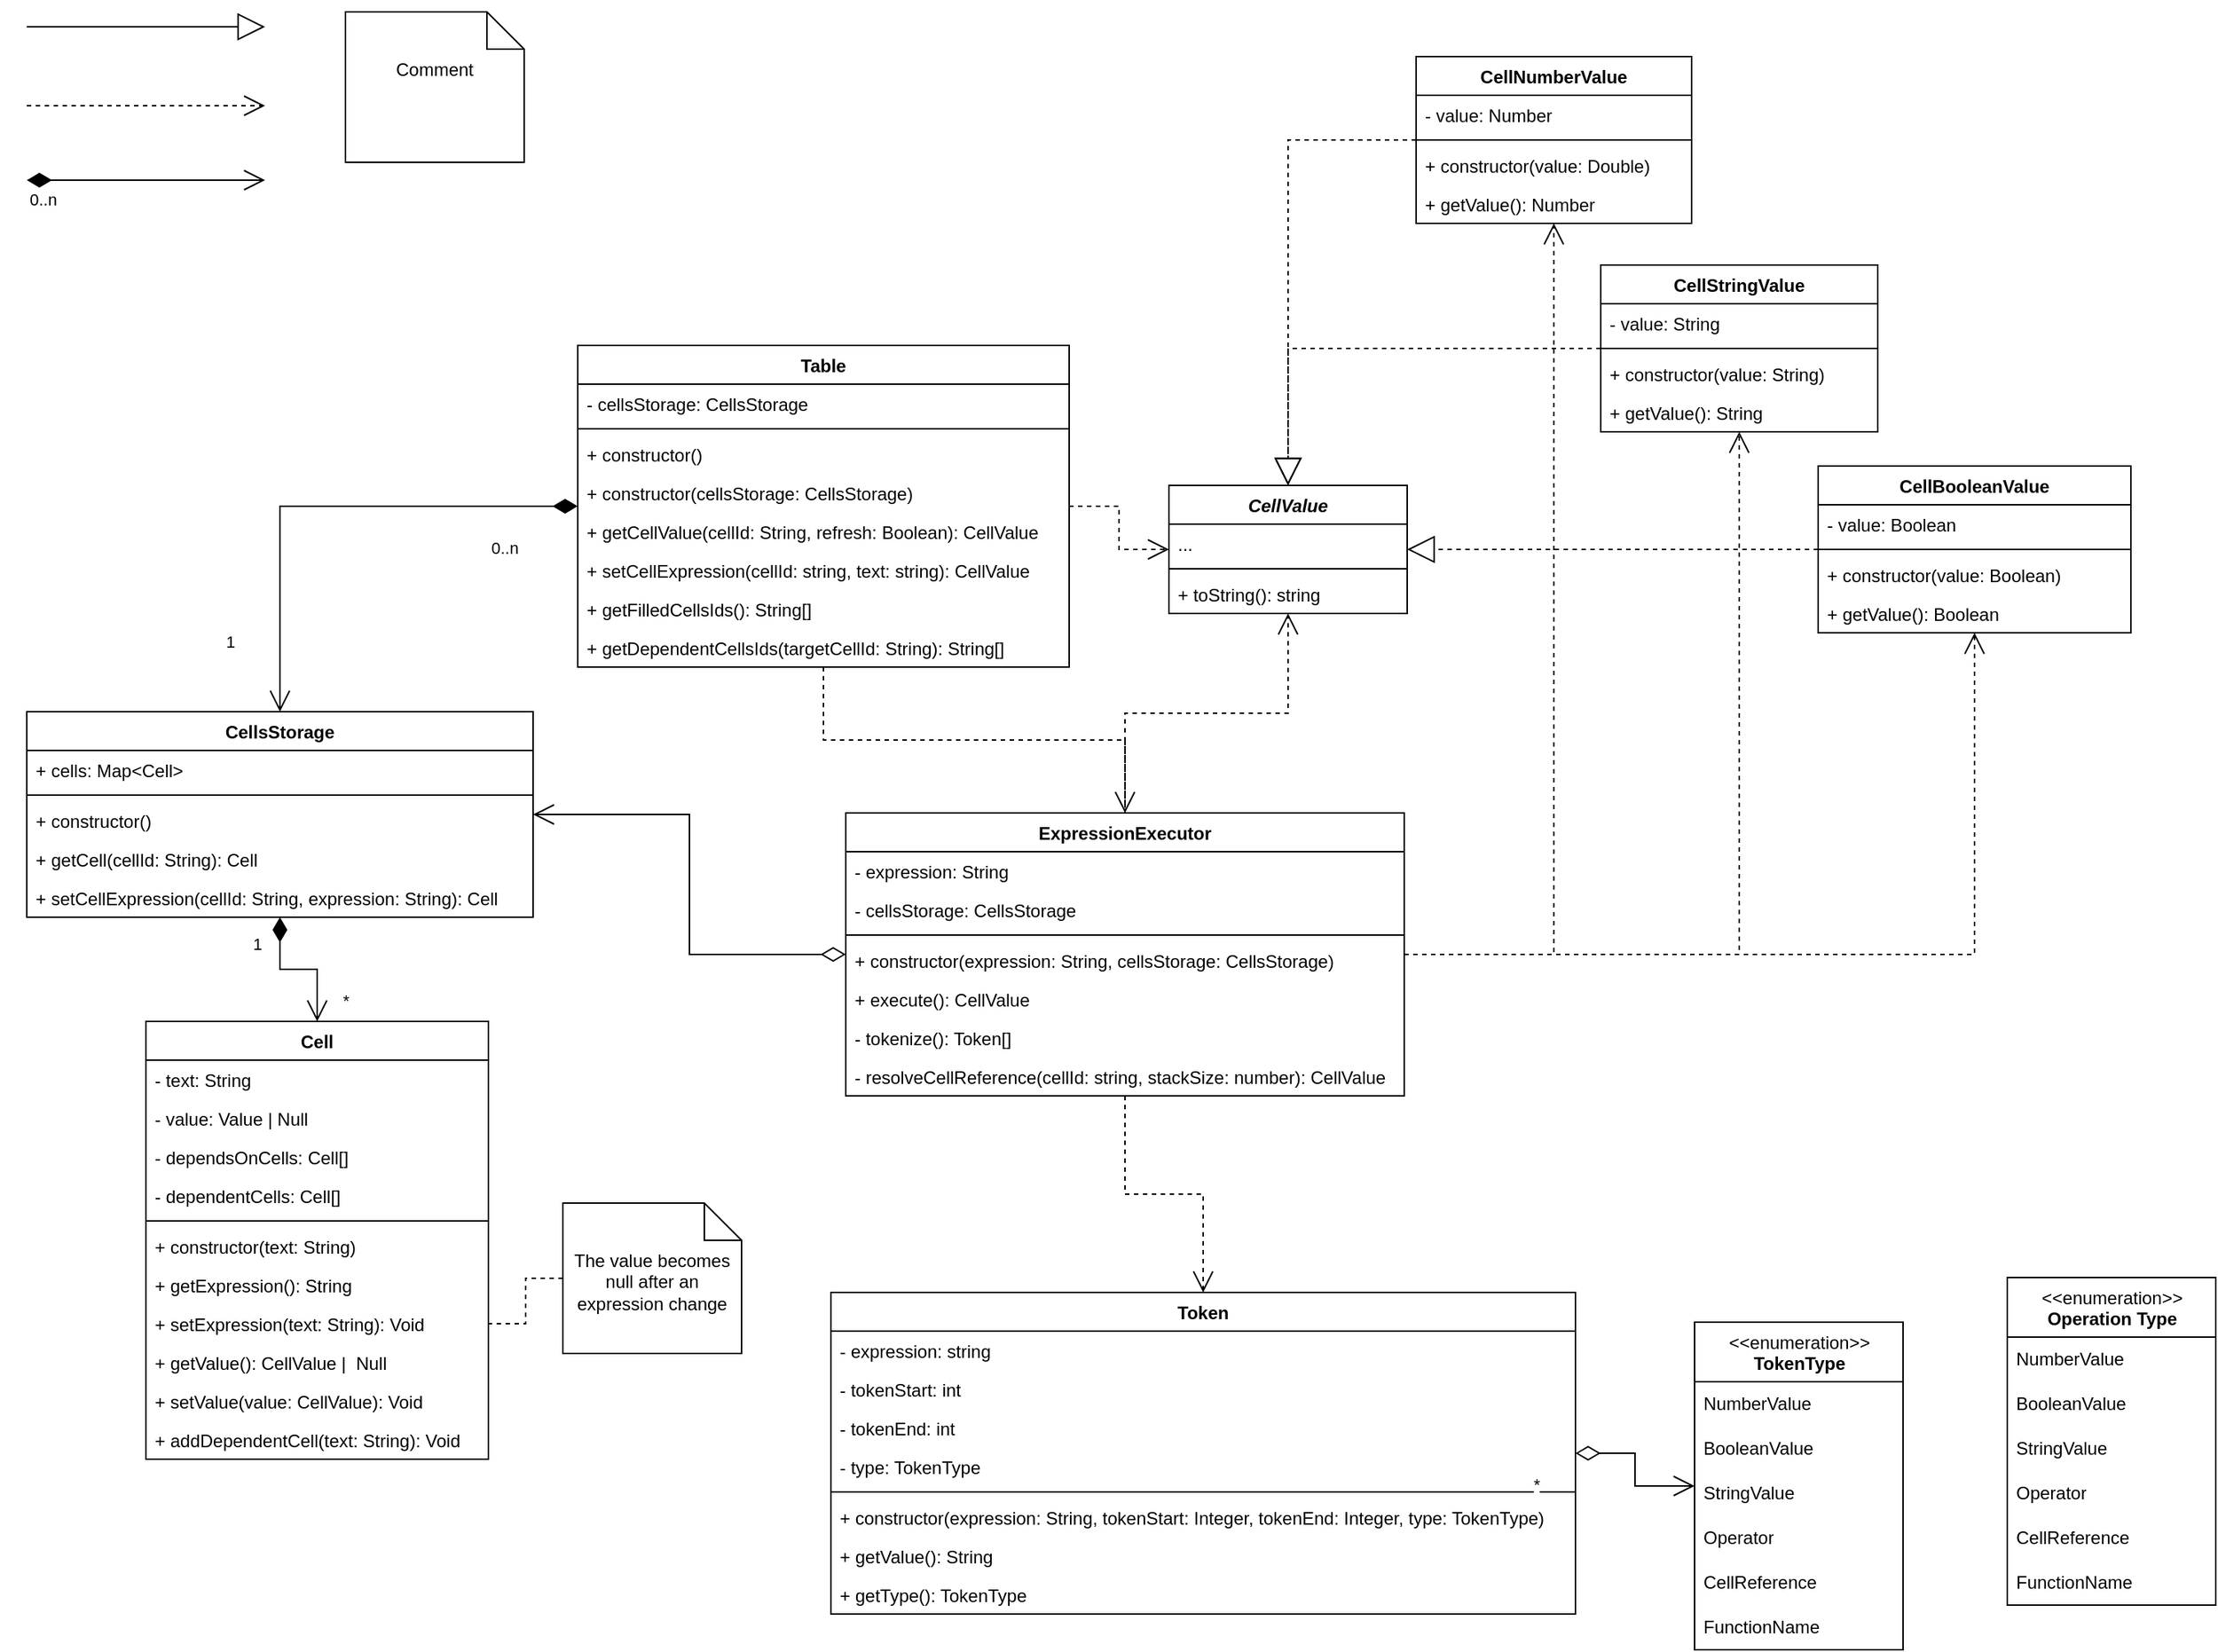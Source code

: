 <mxfile version="20.3.6" type="github">
  <diagram id="5SoSlaVD5cHCKmUxJkcy" name="Page-1">
    <mxGraphModel dx="2004" dy="1058" grid="1" gridSize="10" guides="1" tooltips="1" connect="1" arrows="1" fold="1" page="1" pageScale="1" pageWidth="827" pageHeight="1169" math="0" shadow="0">
      <root>
        <mxCell id="0" />
        <mxCell id="1" parent="0" />
        <mxCell id="pCr2lfLTgp460ox8adn0-1" value="Cell" style="swimlane;fontStyle=1;align=center;verticalAlign=top;childLayout=stackLayout;horizontal=1;startSize=26;horizontalStack=0;resizeParent=1;resizeParentMax=0;resizeLast=0;collapsible=1;marginBottom=0;rounded=0;" parent="1" vertex="1">
          <mxGeometry x="140" y="718" width="230" height="294" as="geometry" />
        </mxCell>
        <mxCell id="pCr2lfLTgp460ox8adn0-2" value="- text: String" style="text;strokeColor=none;fillColor=none;align=left;verticalAlign=top;spacingLeft=4;spacingRight=4;overflow=hidden;rotatable=0;points=[[0,0.5],[1,0.5]];portConstraint=eastwest;rounded=0;" parent="pCr2lfLTgp460ox8adn0-1" vertex="1">
          <mxGeometry y="26" width="230" height="26" as="geometry" />
        </mxCell>
        <mxCell id="A31WRNXbmSE82oWMY4lx-107" value="- value: Value | Null" style="text;strokeColor=none;fillColor=none;align=left;verticalAlign=top;spacingLeft=4;spacingRight=4;overflow=hidden;rotatable=0;points=[[0,0.5],[1,0.5]];portConstraint=eastwest;rounded=0;" parent="pCr2lfLTgp460ox8adn0-1" vertex="1">
          <mxGeometry y="52" width="230" height="26" as="geometry" />
        </mxCell>
        <mxCell id="pCr2lfLTgp460ox8adn0-18" value="- dependsOnCells: Cell[]" style="text;strokeColor=none;fillColor=none;align=left;verticalAlign=top;spacingLeft=4;spacingRight=4;overflow=hidden;rotatable=0;points=[[0,0.5],[1,0.5]];portConstraint=eastwest;rounded=0;" parent="pCr2lfLTgp460ox8adn0-1" vertex="1">
          <mxGeometry y="78" width="230" height="26" as="geometry" />
        </mxCell>
        <mxCell id="A31WRNXbmSE82oWMY4lx-108" value="- dependentCells: Cell[]" style="text;strokeColor=none;fillColor=none;align=left;verticalAlign=top;spacingLeft=4;spacingRight=4;overflow=hidden;rotatable=0;points=[[0,0.5],[1,0.5]];portConstraint=eastwest;rounded=0;" parent="pCr2lfLTgp460ox8adn0-1" vertex="1">
          <mxGeometry y="104" width="230" height="26" as="geometry" />
        </mxCell>
        <mxCell id="pCr2lfLTgp460ox8adn0-3" value="" style="line;strokeWidth=1;fillColor=none;align=left;verticalAlign=middle;spacingTop=-1;spacingLeft=3;spacingRight=3;rotatable=0;labelPosition=right;points=[];portConstraint=eastwest;strokeColor=inherit;rounded=0;" parent="pCr2lfLTgp460ox8adn0-1" vertex="1">
          <mxGeometry y="130" width="230" height="8" as="geometry" />
        </mxCell>
        <mxCell id="pCr2lfLTgp460ox8adn0-4" value="+ constructor(text: String)" style="text;strokeColor=none;fillColor=none;align=left;verticalAlign=top;spacingLeft=4;spacingRight=4;overflow=hidden;rotatable=0;points=[[0,0.5],[1,0.5]];portConstraint=eastwest;rounded=0;" parent="pCr2lfLTgp460ox8adn0-1" vertex="1">
          <mxGeometry y="138" width="230" height="26" as="geometry" />
        </mxCell>
        <mxCell id="A31WRNXbmSE82oWMY4lx-117" value="+ getExpression(): String" style="text;strokeColor=none;fillColor=none;align=left;verticalAlign=top;spacingLeft=4;spacingRight=4;overflow=hidden;rotatable=0;points=[[0,0.5],[1,0.5]];portConstraint=eastwest;rounded=0;" parent="pCr2lfLTgp460ox8adn0-1" vertex="1">
          <mxGeometry y="164" width="230" height="26" as="geometry" />
        </mxCell>
        <mxCell id="A31WRNXbmSE82oWMY4lx-106" value="+ setExpression(text: String): Void" style="text;strokeColor=none;fillColor=none;align=left;verticalAlign=top;spacingLeft=4;spacingRight=4;overflow=hidden;rotatable=0;points=[[0,0.5],[1,0.5]];portConstraint=eastwest;rounded=0;" parent="pCr2lfLTgp460ox8adn0-1" vertex="1">
          <mxGeometry y="190" width="230" height="26" as="geometry" />
        </mxCell>
        <mxCell id="A31WRNXbmSE82oWMY4lx-110" value="+ getValue(): CellValue |  Null" style="text;strokeColor=none;fillColor=none;align=left;verticalAlign=top;spacingLeft=4;spacingRight=4;overflow=hidden;rotatable=0;points=[[0,0.5],[1,0.5]];portConstraint=eastwest;rounded=0;" parent="pCr2lfLTgp460ox8adn0-1" vertex="1">
          <mxGeometry y="216" width="230" height="26" as="geometry" />
        </mxCell>
        <mxCell id="A31WRNXbmSE82oWMY4lx-112" value="+ setValue(value: CellValue): Void" style="text;strokeColor=none;fillColor=none;align=left;verticalAlign=top;spacingLeft=4;spacingRight=4;overflow=hidden;rotatable=0;points=[[0,0.5],[1,0.5]];portConstraint=eastwest;rounded=0;" parent="pCr2lfLTgp460ox8adn0-1" vertex="1">
          <mxGeometry y="242" width="230" height="26" as="geometry" />
        </mxCell>
        <mxCell id="A31WRNXbmSE82oWMY4lx-109" value="+ addDependentCell(text: String): Void" style="text;strokeColor=none;fillColor=none;align=left;verticalAlign=top;spacingLeft=4;spacingRight=4;overflow=hidden;rotatable=0;points=[[0,0.5],[1,0.5]];portConstraint=eastwest;rounded=0;" parent="pCr2lfLTgp460ox8adn0-1" vertex="1">
          <mxGeometry y="268" width="230" height="26" as="geometry" />
        </mxCell>
        <mxCell id="pCr2lfLTgp460ox8adn0-5" value="CellsStorage" style="swimlane;fontStyle=1;align=center;verticalAlign=top;childLayout=stackLayout;horizontal=1;startSize=26;horizontalStack=0;resizeParent=1;resizeParentMax=0;resizeLast=0;collapsible=1;marginBottom=0;rounded=0;" parent="1" vertex="1">
          <mxGeometry x="60" y="510" width="340" height="138" as="geometry">
            <mxRectangle x="230" y="-300" width="110" height="30" as="alternateBounds" />
          </mxGeometry>
        </mxCell>
        <mxCell id="pCr2lfLTgp460ox8adn0-6" value="+ cells: Map&lt;Cell&gt;" style="text;strokeColor=none;fillColor=none;align=left;verticalAlign=top;spacingLeft=4;spacingRight=4;overflow=hidden;rotatable=0;points=[[0,0.5],[1,0.5]];portConstraint=eastwest;rounded=0;" parent="pCr2lfLTgp460ox8adn0-5" vertex="1">
          <mxGeometry y="26" width="340" height="26" as="geometry" />
        </mxCell>
        <mxCell id="pCr2lfLTgp460ox8adn0-7" value="" style="line;strokeWidth=1;fillColor=none;align=left;verticalAlign=middle;spacingTop=-1;spacingLeft=3;spacingRight=3;rotatable=0;labelPosition=right;points=[];portConstraint=eastwest;strokeColor=inherit;rounded=0;" parent="pCr2lfLTgp460ox8adn0-5" vertex="1">
          <mxGeometry y="52" width="340" height="8" as="geometry" />
        </mxCell>
        <mxCell id="A31WRNXbmSE82oWMY4lx-119" value="+ constructor()" style="text;strokeColor=none;fillColor=none;align=left;verticalAlign=top;spacingLeft=4;spacingRight=4;overflow=hidden;rotatable=0;points=[[0,0.5],[1,0.5]];portConstraint=eastwest;rounded=0;" parent="pCr2lfLTgp460ox8adn0-5" vertex="1">
          <mxGeometry y="60" width="340" height="26" as="geometry" />
        </mxCell>
        <mxCell id="pCr2lfLTgp460ox8adn0-8" value="+ getCell(cellId: String): Cell" style="text;strokeColor=none;fillColor=none;align=left;verticalAlign=top;spacingLeft=4;spacingRight=4;overflow=hidden;rotatable=0;points=[[0,0.5],[1,0.5]];portConstraint=eastwest;rounded=0;" parent="pCr2lfLTgp460ox8adn0-5" vertex="1">
          <mxGeometry y="86" width="340" height="26" as="geometry" />
        </mxCell>
        <mxCell id="A31WRNXbmSE82oWMY4lx-118" value="+ setCellExpression(cellId: String, expression: String): Cell" style="text;strokeColor=none;fillColor=none;align=left;verticalAlign=top;spacingLeft=4;spacingRight=4;overflow=hidden;rotatable=0;points=[[0,0.5],[1,0.5]];portConstraint=eastwest;rounded=0;" parent="pCr2lfLTgp460ox8adn0-5" vertex="1">
          <mxGeometry y="112" width="340" height="26" as="geometry" />
        </mxCell>
        <mxCell id="pCr2lfLTgp460ox8adn0-22" value="1" style="endArrow=open;html=1;endSize=12;startArrow=diamondThin;startSize=14;startFill=1;edgeStyle=orthogonalEdgeStyle;align=left;verticalAlign=bottom;rounded=0;" parent="1" source="pCr2lfLTgp460ox8adn0-5" target="pCr2lfLTgp460ox8adn0-1" edge="1">
          <mxGeometry x="-0.447" y="-20" relative="1" as="geometry">
            <mxPoint x="410" y="914" as="sourcePoint" />
            <mxPoint x="570" y="914" as="targetPoint" />
            <mxPoint as="offset" />
          </mxGeometry>
        </mxCell>
        <mxCell id="pCr2lfLTgp460ox8adn0-24" value="*" style="edgeLabel;html=1;align=center;verticalAlign=middle;resizable=0;points=[];rounded=0;" parent="pCr2lfLTgp460ox8adn0-22" vertex="1" connectable="0">
          <mxGeometry x="0.889" y="4" relative="1" as="geometry">
            <mxPoint x="15" y="-9" as="offset" />
          </mxGeometry>
        </mxCell>
        <mxCell id="pCr2lfLTgp460ox8adn0-27" value="" style="endArrow=open;html=1;endSize=12;startArrow=diamondThin;startSize=14;startFill=0;edgeStyle=orthogonalEdgeStyle;align=left;verticalAlign=bottom;rounded=0;" parent="1" source="A31WRNXbmSE82oWMY4lx-30" target="pCr2lfLTgp460ox8adn0-5" edge="1">
          <mxGeometry x="-0.779" relative="1" as="geometry">
            <mxPoint x="500" y="858" as="sourcePoint" />
            <mxPoint x="660" y="858" as="targetPoint" />
            <mxPoint as="offset" />
          </mxGeometry>
        </mxCell>
        <mxCell id="pCr2lfLTgp460ox8adn0-50" value="" style="endArrow=open;endSize=12;dashed=1;html=1;rounded=0;edgeStyle=orthogonalEdgeStyle;" parent="1" source="A31WRNXbmSE82oWMY4lx-34" target="A31WRNXbmSE82oWMY4lx-30" edge="1">
          <mxGeometry x="1" y="-92" width="160" relative="1" as="geometry">
            <mxPoint x="450" y="738" as="sourcePoint" />
            <mxPoint x="610" y="738" as="targetPoint" />
            <mxPoint x="90" y="-72" as="offset" />
          </mxGeometry>
        </mxCell>
        <mxCell id="pCr2lfLTgp460ox8adn0-54" value="" style="endArrow=open;html=1;endSize=12;startArrow=diamondThin;startSize=14;startFill=1;edgeStyle=orthogonalEdgeStyle;rounded=0;" parent="1" source="A31WRNXbmSE82oWMY4lx-34" target="pCr2lfLTgp460ox8adn0-5" edge="1">
          <mxGeometry relative="1" as="geometry">
            <mxPoint x="360" y="828.0" as="sourcePoint" />
            <mxPoint x="520" y="828.0" as="targetPoint" />
          </mxGeometry>
        </mxCell>
        <mxCell id="pCr2lfLTgp460ox8adn0-55" value="0..n" style="edgeLabel;resizable=0;html=1;align=left;verticalAlign=top;rounded=0;" parent="pCr2lfLTgp460ox8adn0-54" connectable="0" vertex="1">
          <mxGeometry x="-1" relative="1" as="geometry">
            <mxPoint x="-60" y="15" as="offset" />
          </mxGeometry>
        </mxCell>
        <mxCell id="pCr2lfLTgp460ox8adn0-56" value="1" style="edgeLabel;resizable=0;html=1;align=right;verticalAlign=top;rounded=0;" parent="pCr2lfLTgp460ox8adn0-54" connectable="0" vertex="1">
          <mxGeometry x="1" relative="1" as="geometry">
            <mxPoint x="-30" y="-60" as="offset" />
          </mxGeometry>
        </mxCell>
        <mxCell id="A31WRNXbmSE82oWMY4lx-8" value="Token" style="swimlane;fontStyle=1;align=center;verticalAlign=top;childLayout=stackLayout;horizontal=1;startSize=26;horizontalStack=0;resizeParent=1;resizeParentMax=0;resizeLast=0;collapsible=1;marginBottom=0;rounded=0;" parent="1" vertex="1">
          <mxGeometry x="600" y="900" width="500" height="216" as="geometry" />
        </mxCell>
        <mxCell id="A31WRNXbmSE82oWMY4lx-9" value="- expression: string" style="text;strokeColor=none;fillColor=none;align=left;verticalAlign=top;spacingLeft=4;spacingRight=4;overflow=hidden;rotatable=0;points=[[0,0.5],[1,0.5]];portConstraint=eastwest;rounded=0;" parent="A31WRNXbmSE82oWMY4lx-8" vertex="1">
          <mxGeometry y="26" width="500" height="26" as="geometry" />
        </mxCell>
        <mxCell id="A31WRNXbmSE82oWMY4lx-10" value="- tokenStart: int" style="text;strokeColor=none;fillColor=none;align=left;verticalAlign=top;spacingLeft=4;spacingRight=4;overflow=hidden;rotatable=0;points=[[0,0.5],[1,0.5]];portConstraint=eastwest;rounded=0;" parent="A31WRNXbmSE82oWMY4lx-8" vertex="1">
          <mxGeometry y="52" width="500" height="26" as="geometry" />
        </mxCell>
        <mxCell id="A31WRNXbmSE82oWMY4lx-11" value="- tokenEnd: int" style="text;strokeColor=none;fillColor=none;align=left;verticalAlign=top;spacingLeft=4;spacingRight=4;overflow=hidden;rotatable=0;points=[[0,0.5],[1,0.5]];portConstraint=eastwest;rounded=0;" parent="A31WRNXbmSE82oWMY4lx-8" vertex="1">
          <mxGeometry y="78" width="500" height="26" as="geometry" />
        </mxCell>
        <mxCell id="A31WRNXbmSE82oWMY4lx-137" value="- type: TokenType" style="text;strokeColor=none;fillColor=none;align=left;verticalAlign=top;spacingLeft=4;spacingRight=4;overflow=hidden;rotatable=0;points=[[0,0.5],[1,0.5]];portConstraint=eastwest;rounded=0;" parent="A31WRNXbmSE82oWMY4lx-8" vertex="1">
          <mxGeometry y="104" width="500" height="26" as="geometry" />
        </mxCell>
        <mxCell id="A31WRNXbmSE82oWMY4lx-12" value="" style="line;strokeWidth=1;fillColor=none;align=left;verticalAlign=middle;spacingTop=-1;spacingLeft=3;spacingRight=3;rotatable=0;labelPosition=right;points=[];portConstraint=eastwest;strokeColor=inherit;rounded=0;" parent="A31WRNXbmSE82oWMY4lx-8" vertex="1">
          <mxGeometry y="130" width="500" height="8" as="geometry" />
        </mxCell>
        <mxCell id="A31WRNXbmSE82oWMY4lx-125" value="+ constructor(expression: String, tokenStart: Integer, tokenEnd: Integer, type: TokenType)" style="text;strokeColor=none;fillColor=none;align=left;verticalAlign=top;spacingLeft=4;spacingRight=4;overflow=hidden;rotatable=0;points=[[0,0.5],[1,0.5]];portConstraint=eastwest;rounded=0;" parent="A31WRNXbmSE82oWMY4lx-8" vertex="1">
          <mxGeometry y="138" width="500" height="26" as="geometry" />
        </mxCell>
        <mxCell id="A31WRNXbmSE82oWMY4lx-13" value="+ getValue(): String" style="text;strokeColor=none;fillColor=none;align=left;verticalAlign=top;spacingLeft=4;spacingRight=4;overflow=hidden;rotatable=0;points=[[0,0.5],[1,0.5]];portConstraint=eastwest;rounded=0;" parent="A31WRNXbmSE82oWMY4lx-8" vertex="1">
          <mxGeometry y="164" width="500" height="26" as="geometry" />
        </mxCell>
        <mxCell id="A31WRNXbmSE82oWMY4lx-138" value="+ getType(): TokenType" style="text;strokeColor=none;fillColor=none;align=left;verticalAlign=top;spacingLeft=4;spacingRight=4;overflow=hidden;rotatable=0;points=[[0,0.5],[1,0.5]];portConstraint=eastwest;rounded=0;" parent="A31WRNXbmSE82oWMY4lx-8" vertex="1">
          <mxGeometry y="190" width="500" height="26" as="geometry" />
        </mxCell>
        <mxCell id="A31WRNXbmSE82oWMY4lx-30" value="ExpressionExecutor" style="swimlane;fontStyle=1;align=center;verticalAlign=top;childLayout=stackLayout;horizontal=1;startSize=26;horizontalStack=0;resizeParent=1;resizeParentMax=0;resizeLast=0;collapsible=1;marginBottom=0;rounded=0;" parent="1" vertex="1">
          <mxGeometry x="610" y="578" width="375" height="190" as="geometry" />
        </mxCell>
        <mxCell id="A31WRNXbmSE82oWMY4lx-31" value="- expression: String" style="text;strokeColor=none;fillColor=none;align=left;verticalAlign=top;spacingLeft=4;spacingRight=4;overflow=hidden;rotatable=0;points=[[0,0.5],[1,0.5]];portConstraint=eastwest;rounded=0;" parent="A31WRNXbmSE82oWMY4lx-30" vertex="1">
          <mxGeometry y="26" width="375" height="26" as="geometry" />
        </mxCell>
        <mxCell id="A31WRNXbmSE82oWMY4lx-92" value="- cellsStorage: CellsStorage" style="text;strokeColor=none;fillColor=none;align=left;verticalAlign=top;spacingLeft=4;spacingRight=4;overflow=hidden;rotatable=0;points=[[0,0.5],[1,0.5]];portConstraint=eastwest;rounded=0;" parent="A31WRNXbmSE82oWMY4lx-30" vertex="1">
          <mxGeometry y="52" width="375" height="26" as="geometry" />
        </mxCell>
        <mxCell id="A31WRNXbmSE82oWMY4lx-32" value="" style="line;strokeWidth=1;fillColor=none;align=left;verticalAlign=middle;spacingTop=-1;spacingLeft=3;spacingRight=3;rotatable=0;labelPosition=right;points=[];portConstraint=eastwest;strokeColor=inherit;rounded=0;" parent="A31WRNXbmSE82oWMY4lx-30" vertex="1">
          <mxGeometry y="78" width="375" height="8" as="geometry" />
        </mxCell>
        <mxCell id="A31WRNXbmSE82oWMY4lx-71" value="+ constructor(expression: String, cellsStorage: CellsStorage)" style="text;strokeColor=none;fillColor=none;align=left;verticalAlign=top;spacingLeft=4;spacingRight=4;overflow=hidden;rotatable=0;points=[[0,0.5],[1,0.5]];portConstraint=eastwest;rounded=0;" parent="A31WRNXbmSE82oWMY4lx-30" vertex="1">
          <mxGeometry y="86" width="375" height="26" as="geometry" />
        </mxCell>
        <mxCell id="A31WRNXbmSE82oWMY4lx-33" value="+ execute(): CellValue" style="text;strokeColor=none;fillColor=none;align=left;verticalAlign=top;spacingLeft=4;spacingRight=4;overflow=hidden;rotatable=0;points=[[0,0.5],[1,0.5]];portConstraint=eastwest;rounded=0;" parent="A31WRNXbmSE82oWMY4lx-30" vertex="1">
          <mxGeometry y="112" width="375" height="26" as="geometry" />
        </mxCell>
        <mxCell id="A31WRNXbmSE82oWMY4lx-72" value="- tokenize(): Token[]" style="text;strokeColor=none;fillColor=none;align=left;verticalAlign=top;spacingLeft=4;spacingRight=4;overflow=hidden;rotatable=0;points=[[0,0.5],[1,0.5]];portConstraint=eastwest;rounded=0;" parent="A31WRNXbmSE82oWMY4lx-30" vertex="1">
          <mxGeometry y="138" width="375" height="26" as="geometry" />
        </mxCell>
        <mxCell id="A31WRNXbmSE82oWMY4lx-93" value="- resolveCellReference(cellId: string, stackSize: number): CellValue" style="text;strokeColor=none;fillColor=none;align=left;verticalAlign=top;spacingLeft=4;spacingRight=4;overflow=hidden;rotatable=0;points=[[0,0.5],[1,0.5]];portConstraint=eastwest;rounded=0;" parent="A31WRNXbmSE82oWMY4lx-30" vertex="1">
          <mxGeometry y="164" width="375" height="26" as="geometry" />
        </mxCell>
        <mxCell id="A31WRNXbmSE82oWMY4lx-34" value="Table" style="swimlane;fontStyle=1;align=center;verticalAlign=top;childLayout=stackLayout;horizontal=1;startSize=26;horizontalStack=0;resizeParent=1;resizeParentMax=0;resizeLast=0;collapsible=1;marginBottom=0;rounded=0;" parent="1" vertex="1">
          <mxGeometry x="430" y="264" width="330" height="216" as="geometry" />
        </mxCell>
        <mxCell id="A31WRNXbmSE82oWMY4lx-35" value="- cellsStorage: CellsStorage" style="text;strokeColor=none;fillColor=none;align=left;verticalAlign=top;spacingLeft=4;spacingRight=4;overflow=hidden;rotatable=0;points=[[0,0.5],[1,0.5]];portConstraint=eastwest;rounded=0;" parent="A31WRNXbmSE82oWMY4lx-34" vertex="1">
          <mxGeometry y="26" width="330" height="26" as="geometry" />
        </mxCell>
        <mxCell id="A31WRNXbmSE82oWMY4lx-36" value="" style="line;strokeWidth=1;fillColor=none;align=left;verticalAlign=middle;spacingTop=-1;spacingLeft=3;spacingRight=3;rotatable=0;labelPosition=right;points=[];portConstraint=eastwest;strokeColor=inherit;rounded=0;" parent="A31WRNXbmSE82oWMY4lx-34" vertex="1">
          <mxGeometry y="52" width="330" height="8" as="geometry" />
        </mxCell>
        <mxCell id="A31WRNXbmSE82oWMY4lx-120" value="+ constructor()" style="text;strokeColor=none;fillColor=none;align=left;verticalAlign=top;spacingLeft=4;spacingRight=4;overflow=hidden;rotatable=0;points=[[0,0.5],[1,0.5]];portConstraint=eastwest;rounded=0;" parent="A31WRNXbmSE82oWMY4lx-34" vertex="1">
          <mxGeometry y="60" width="330" height="26" as="geometry" />
        </mxCell>
        <mxCell id="Jy5X92oeN9gHzYoV2KFj-3" value="+ constructor(cellsStorage: CellsStorage)" style="text;strokeColor=none;fillColor=none;align=left;verticalAlign=top;spacingLeft=4;spacingRight=4;overflow=hidden;rotatable=0;points=[[0,0.5],[1,0.5]];portConstraint=eastwest;rounded=0;" vertex="1" parent="A31WRNXbmSE82oWMY4lx-34">
          <mxGeometry y="86" width="330" height="26" as="geometry" />
        </mxCell>
        <mxCell id="A31WRNXbmSE82oWMY4lx-37" value="+ getCellValue(cellId: String, refresh: Boolean): CellValue " style="text;strokeColor=none;fillColor=none;align=left;verticalAlign=top;spacingLeft=4;spacingRight=4;overflow=hidden;rotatable=0;points=[[0,0.5],[1,0.5]];portConstraint=eastwest;rounded=0;" parent="A31WRNXbmSE82oWMY4lx-34" vertex="1">
          <mxGeometry y="112" width="330" height="26" as="geometry" />
        </mxCell>
        <mxCell id="Jy5X92oeN9gHzYoV2KFj-1" value="+ setCellExpression(cellId: string, text: string): CellValue" style="text;strokeColor=none;fillColor=none;align=left;verticalAlign=top;spacingLeft=4;spacingRight=4;overflow=hidden;rotatable=0;points=[[0,0.5],[1,0.5]];portConstraint=eastwest;rounded=0;" vertex="1" parent="A31WRNXbmSE82oWMY4lx-34">
          <mxGeometry y="138" width="330" height="26" as="geometry" />
        </mxCell>
        <mxCell id="A31WRNXbmSE82oWMY4lx-39" value="+ getFilledCellsIds(): String[]" style="text;strokeColor=none;fillColor=none;align=left;verticalAlign=top;spacingLeft=4;spacingRight=4;overflow=hidden;rotatable=0;points=[[0,0.5],[1,0.5]];portConstraint=eastwest;rounded=0;" parent="A31WRNXbmSE82oWMY4lx-34" vertex="1">
          <mxGeometry y="164" width="330" height="26" as="geometry" />
        </mxCell>
        <mxCell id="Jy5X92oeN9gHzYoV2KFj-2" value="+ getDependentCellsIds(targetCellId: String): String[]" style="text;strokeColor=none;fillColor=none;align=left;verticalAlign=top;spacingLeft=4;spacingRight=4;overflow=hidden;rotatable=0;points=[[0,0.5],[1,0.5]];portConstraint=eastwest;rounded=0;" vertex="1" parent="A31WRNXbmSE82oWMY4lx-34">
          <mxGeometry y="190" width="330" height="26" as="geometry" />
        </mxCell>
        <mxCell id="A31WRNXbmSE82oWMY4lx-44" value="CellValue" style="swimlane;fontStyle=3;align=center;verticalAlign=top;childLayout=stackLayout;horizontal=1;startSize=26;horizontalStack=0;resizeParent=1;resizeParentMax=0;resizeLast=0;collapsible=1;marginBottom=0;rounded=0;" parent="1" vertex="1">
          <mxGeometry x="827" y="358" width="160" height="86" as="geometry" />
        </mxCell>
        <mxCell id="A31WRNXbmSE82oWMY4lx-45" value="..." style="text;strokeColor=none;fillColor=none;align=left;verticalAlign=top;spacingLeft=4;spacingRight=4;overflow=hidden;rotatable=0;points=[[0,0.5],[1,0.5]];portConstraint=eastwest;rounded=0;" parent="A31WRNXbmSE82oWMY4lx-44" vertex="1">
          <mxGeometry y="26" width="160" height="26" as="geometry" />
        </mxCell>
        <mxCell id="A31WRNXbmSE82oWMY4lx-46" value="" style="line;strokeWidth=1;fillColor=none;align=left;verticalAlign=middle;spacingTop=-1;spacingLeft=3;spacingRight=3;rotatable=0;labelPosition=right;points=[];portConstraint=eastwest;strokeColor=inherit;rounded=0;" parent="A31WRNXbmSE82oWMY4lx-44" vertex="1">
          <mxGeometry y="52" width="160" height="8" as="geometry" />
        </mxCell>
        <mxCell id="A31WRNXbmSE82oWMY4lx-47" value="+ toString(): string" style="text;strokeColor=none;fillColor=none;align=left;verticalAlign=top;spacingLeft=4;spacingRight=4;overflow=hidden;rotatable=0;points=[[0,0.5],[1,0.5]];portConstraint=eastwest;rounded=0;" parent="A31WRNXbmSE82oWMY4lx-44" vertex="1">
          <mxGeometry y="60" width="160" height="26" as="geometry" />
        </mxCell>
        <mxCell id="A31WRNXbmSE82oWMY4lx-48" value="CellNumberValue" style="swimlane;fontStyle=1;align=center;verticalAlign=top;childLayout=stackLayout;horizontal=1;startSize=26;horizontalStack=0;resizeParent=1;resizeParentMax=0;resizeLast=0;collapsible=1;marginBottom=0;rounded=0;" parent="1" vertex="1">
          <mxGeometry x="993" y="70" width="185" height="112" as="geometry" />
        </mxCell>
        <mxCell id="A31WRNXbmSE82oWMY4lx-49" value="- value: Number" style="text;strokeColor=none;fillColor=none;align=left;verticalAlign=top;spacingLeft=4;spacingRight=4;overflow=hidden;rotatable=0;points=[[0,0.5],[1,0.5]];portConstraint=eastwest;rounded=0;" parent="A31WRNXbmSE82oWMY4lx-48" vertex="1">
          <mxGeometry y="26" width="185" height="26" as="geometry" />
        </mxCell>
        <mxCell id="A31WRNXbmSE82oWMY4lx-50" value="" style="line;strokeWidth=1;fillColor=none;align=left;verticalAlign=middle;spacingTop=-1;spacingLeft=3;spacingRight=3;rotatable=0;labelPosition=right;points=[];portConstraint=eastwest;strokeColor=inherit;rounded=0;" parent="A31WRNXbmSE82oWMY4lx-48" vertex="1">
          <mxGeometry y="52" width="185" height="8" as="geometry" />
        </mxCell>
        <mxCell id="A31WRNXbmSE82oWMY4lx-51" value="+ constructor(value: Double)" style="text;strokeColor=none;fillColor=none;align=left;verticalAlign=top;spacingLeft=4;spacingRight=4;overflow=hidden;rotatable=0;points=[[0,0.5],[1,0.5]];portConstraint=eastwest;rounded=0;" parent="A31WRNXbmSE82oWMY4lx-48" vertex="1">
          <mxGeometry y="60" width="185" height="26" as="geometry" />
        </mxCell>
        <mxCell id="A31WRNXbmSE82oWMY4lx-140" value="+ getValue(): Number" style="text;strokeColor=none;fillColor=none;align=left;verticalAlign=top;spacingLeft=4;spacingRight=4;overflow=hidden;rotatable=0;points=[[0,0.5],[1,0.5]];portConstraint=eastwest;rounded=0;" parent="A31WRNXbmSE82oWMY4lx-48" vertex="1">
          <mxGeometry y="86" width="185" height="26" as="geometry" />
        </mxCell>
        <mxCell id="A31WRNXbmSE82oWMY4lx-53" value="CellStringValue" style="swimlane;fontStyle=1;align=center;verticalAlign=top;childLayout=stackLayout;horizontal=1;startSize=26;horizontalStack=0;resizeParent=1;resizeParentMax=0;resizeLast=0;collapsible=1;marginBottom=0;rounded=0;" parent="1" vertex="1">
          <mxGeometry x="1117" y="210" width="186" height="112" as="geometry" />
        </mxCell>
        <mxCell id="A31WRNXbmSE82oWMY4lx-121" value="- value: String" style="text;strokeColor=none;fillColor=none;align=left;verticalAlign=top;spacingLeft=4;spacingRight=4;overflow=hidden;rotatable=0;points=[[0,0.5],[1,0.5]];portConstraint=eastwest;rounded=0;" parent="A31WRNXbmSE82oWMY4lx-53" vertex="1">
          <mxGeometry y="26" width="186" height="26" as="geometry" />
        </mxCell>
        <mxCell id="A31WRNXbmSE82oWMY4lx-55" value="" style="line;strokeWidth=1;fillColor=none;align=left;verticalAlign=middle;spacingTop=-1;spacingLeft=3;spacingRight=3;rotatable=0;labelPosition=right;points=[];portConstraint=eastwest;strokeColor=inherit;rounded=0;" parent="A31WRNXbmSE82oWMY4lx-53" vertex="1">
          <mxGeometry y="52" width="186" height="8" as="geometry" />
        </mxCell>
        <mxCell id="A31WRNXbmSE82oWMY4lx-122" value="+ constructor(value: String) " style="text;strokeColor=none;fillColor=none;align=left;verticalAlign=top;spacingLeft=4;spacingRight=4;overflow=hidden;rotatable=0;points=[[0,0.5],[1,0.5]];portConstraint=eastwest;rounded=0;" parent="A31WRNXbmSE82oWMY4lx-53" vertex="1">
          <mxGeometry y="60" width="186" height="26" as="geometry" />
        </mxCell>
        <mxCell id="A31WRNXbmSE82oWMY4lx-141" value="+ getValue(): String" style="text;strokeColor=none;fillColor=none;align=left;verticalAlign=top;spacingLeft=4;spacingRight=4;overflow=hidden;rotatable=0;points=[[0,0.5],[1,0.5]];portConstraint=eastwest;rounded=0;" parent="A31WRNXbmSE82oWMY4lx-53" vertex="1">
          <mxGeometry y="86" width="186" height="26" as="geometry" />
        </mxCell>
        <mxCell id="A31WRNXbmSE82oWMY4lx-57" value="CellBooleanValue" style="swimlane;fontStyle=1;align=center;verticalAlign=top;childLayout=stackLayout;horizontal=1;startSize=26;horizontalStack=0;resizeParent=1;resizeParentMax=0;resizeLast=0;collapsible=1;marginBottom=0;rounded=0;" parent="1" vertex="1">
          <mxGeometry x="1263" y="345" width="210" height="112" as="geometry" />
        </mxCell>
        <mxCell id="A31WRNXbmSE82oWMY4lx-123" value="- value: Boolean" style="text;strokeColor=none;fillColor=none;align=left;verticalAlign=top;spacingLeft=4;spacingRight=4;overflow=hidden;rotatable=0;points=[[0,0.5],[1,0.5]];portConstraint=eastwest;rounded=0;" parent="A31WRNXbmSE82oWMY4lx-57" vertex="1">
          <mxGeometry y="26" width="210" height="26" as="geometry" />
        </mxCell>
        <mxCell id="A31WRNXbmSE82oWMY4lx-59" value="" style="line;strokeWidth=1;fillColor=none;align=left;verticalAlign=middle;spacingTop=-1;spacingLeft=3;spacingRight=3;rotatable=0;labelPosition=right;points=[];portConstraint=eastwest;strokeColor=inherit;rounded=0;" parent="A31WRNXbmSE82oWMY4lx-57" vertex="1">
          <mxGeometry y="52" width="210" height="8" as="geometry" />
        </mxCell>
        <mxCell id="A31WRNXbmSE82oWMY4lx-124" value="+ constructor(value: Boolean) " style="text;strokeColor=none;fillColor=none;align=left;verticalAlign=top;spacingLeft=4;spacingRight=4;overflow=hidden;rotatable=0;points=[[0,0.5],[1,0.5]];portConstraint=eastwest;rounded=0;" parent="A31WRNXbmSE82oWMY4lx-57" vertex="1">
          <mxGeometry y="60" width="210" height="26" as="geometry" />
        </mxCell>
        <mxCell id="A31WRNXbmSE82oWMY4lx-142" value="+ getValue(): Boolean" style="text;strokeColor=none;fillColor=none;align=left;verticalAlign=top;spacingLeft=4;spacingRight=4;overflow=hidden;rotatable=0;points=[[0,0.5],[1,0.5]];portConstraint=eastwest;rounded=0;" parent="A31WRNXbmSE82oWMY4lx-57" vertex="1">
          <mxGeometry y="86" width="210" height="26" as="geometry" />
        </mxCell>
        <mxCell id="A31WRNXbmSE82oWMY4lx-64" value="" style="endArrow=block;endSize=16;endFill=0;html=1;rounded=0;edgeStyle=orthogonalEdgeStyle;dashed=1;" parent="1" source="A31WRNXbmSE82oWMY4lx-53" target="A31WRNXbmSE82oWMY4lx-44" edge="1">
          <mxGeometry width="160" relative="1" as="geometry">
            <mxPoint x="954" y="528" as="sourcePoint" />
            <mxPoint x="1114" y="528" as="targetPoint" />
          </mxGeometry>
        </mxCell>
        <mxCell id="A31WRNXbmSE82oWMY4lx-65" value="" style="endArrow=block;endSize=16;endFill=0;html=1;rounded=0;edgeStyle=orthogonalEdgeStyle;dashed=1;" parent="1" source="A31WRNXbmSE82oWMY4lx-48" target="A31WRNXbmSE82oWMY4lx-44" edge="1">
          <mxGeometry width="160" relative="1" as="geometry">
            <mxPoint x="954" y="528" as="sourcePoint" />
            <mxPoint x="1114" y="528" as="targetPoint" />
          </mxGeometry>
        </mxCell>
        <mxCell id="A31WRNXbmSE82oWMY4lx-66" value="" style="endArrow=block;endSize=16;endFill=0;html=1;rounded=0;edgeStyle=orthogonalEdgeStyle;dashed=1;" parent="1" source="A31WRNXbmSE82oWMY4lx-57" target="A31WRNXbmSE82oWMY4lx-44" edge="1">
          <mxGeometry width="160" relative="1" as="geometry">
            <mxPoint x="897" y="528" as="sourcePoint" />
            <mxPoint x="1057" y="528" as="targetPoint" />
          </mxGeometry>
        </mxCell>
        <mxCell id="A31WRNXbmSE82oWMY4lx-73" value="" style="endArrow=open;endSize=12;dashed=1;html=1;rounded=0;edgeStyle=orthogonalEdgeStyle;" parent="1" source="A31WRNXbmSE82oWMY4lx-30" target="A31WRNXbmSE82oWMY4lx-8" edge="1">
          <mxGeometry x="1" y="-92" width="160" relative="1" as="geometry">
            <mxPoint x="450" y="738" as="sourcePoint" />
            <mxPoint x="610" y="738" as="targetPoint" />
            <mxPoint x="90" y="-72" as="offset" />
          </mxGeometry>
        </mxCell>
        <mxCell id="A31WRNXbmSE82oWMY4lx-95" value="" style="endArrow=open;endSize=12;dashed=1;html=1;rounded=0;edgeStyle=orthogonalEdgeStyle;" parent="1" source="A31WRNXbmSE82oWMY4lx-34" target="A31WRNXbmSE82oWMY4lx-44" edge="1">
          <mxGeometry x="1" y="-92" width="160" relative="1" as="geometry">
            <mxPoint x="1010" y="328" as="sourcePoint" />
            <mxPoint x="1170" y="328" as="targetPoint" />
            <mxPoint x="90" y="-72" as="offset" />
          </mxGeometry>
        </mxCell>
        <mxCell id="A31WRNXbmSE82oWMY4lx-96" value="" style="endArrow=open;endSize=12;dashed=1;html=1;rounded=0;edgeStyle=orthogonalEdgeStyle;" parent="1" source="A31WRNXbmSE82oWMY4lx-30" target="A31WRNXbmSE82oWMY4lx-44" edge="1">
          <mxGeometry x="1" y="-92" width="160" relative="1" as="geometry">
            <mxPoint x="1010" y="328" as="sourcePoint" />
            <mxPoint x="1170" y="328" as="targetPoint" />
            <mxPoint x="90" y="-72" as="offset" />
          </mxGeometry>
        </mxCell>
        <mxCell id="A31WRNXbmSE82oWMY4lx-97" value="" style="endArrow=open;endSize=12;dashed=1;html=1;rounded=0;edgeStyle=orthogonalEdgeStyle;" parent="1" source="A31WRNXbmSE82oWMY4lx-30" target="A31WRNXbmSE82oWMY4lx-48" edge="1">
          <mxGeometry x="1" y="-92" width="160" relative="1" as="geometry">
            <mxPoint x="1010" y="328" as="sourcePoint" />
            <mxPoint x="1170" y="328" as="targetPoint" />
            <mxPoint x="90" y="-72" as="offset" />
          </mxGeometry>
        </mxCell>
        <mxCell id="A31WRNXbmSE82oWMY4lx-98" value="" style="endArrow=open;endSize=12;dashed=1;html=1;rounded=0;edgeStyle=orthogonalEdgeStyle;" parent="1" source="A31WRNXbmSE82oWMY4lx-30" target="A31WRNXbmSE82oWMY4lx-53" edge="1">
          <mxGeometry x="1" y="-92" width="160" relative="1" as="geometry">
            <mxPoint x="1010" y="328" as="sourcePoint" />
            <mxPoint x="1170" y="328" as="targetPoint" />
            <mxPoint x="90" y="-72" as="offset" />
          </mxGeometry>
        </mxCell>
        <mxCell id="A31WRNXbmSE82oWMY4lx-99" value="" style="endArrow=open;endSize=12;dashed=1;html=1;rounded=0;edgeStyle=orthogonalEdgeStyle;" parent="1" source="A31WRNXbmSE82oWMY4lx-30" target="A31WRNXbmSE82oWMY4lx-57" edge="1">
          <mxGeometry x="1" y="-92" width="160" relative="1" as="geometry">
            <mxPoint x="1010" y="328" as="sourcePoint" />
            <mxPoint x="1170" y="328" as="targetPoint" />
            <mxPoint x="90" y="-72" as="offset" />
          </mxGeometry>
        </mxCell>
        <mxCell id="A31WRNXbmSE82oWMY4lx-100" value="" style="endArrow=open;html=1;endSize=12;startArrow=diamondThin;startSize=14;startFill=1;edgeStyle=orthogonalEdgeStyle;rounded=0;" parent="1" edge="1">
          <mxGeometry relative="1" as="geometry">
            <mxPoint x="60" y="153" as="sourcePoint" />
            <mxPoint x="220" y="153" as="targetPoint" />
          </mxGeometry>
        </mxCell>
        <mxCell id="A31WRNXbmSE82oWMY4lx-101" value="0..n" style="edgeLabel;resizable=0;html=1;align=left;verticalAlign=top;rounded=0;" parent="A31WRNXbmSE82oWMY4lx-100" connectable="0" vertex="1">
          <mxGeometry x="-1" relative="1" as="geometry" />
        </mxCell>
        <mxCell id="A31WRNXbmSE82oWMY4lx-102" value="" style="endArrow=open;html=1;endSize=12;startArrow=diamondThin;startSize=14;startFill=0;edgeStyle=orthogonalEdgeStyle;rounded=0;" parent="1" source="A31WRNXbmSE82oWMY4lx-8" target="A31WRNXbmSE82oWMY4lx-130" edge="1">
          <mxGeometry relative="1" as="geometry">
            <mxPoint x="1070" y="1060" as="sourcePoint" />
            <mxPoint x="1230" y="1060" as="targetPoint" />
          </mxGeometry>
        </mxCell>
        <mxCell id="A31WRNXbmSE82oWMY4lx-103" value="*" style="edgeLabel;resizable=0;html=1;align=left;verticalAlign=top;rounded=0;" parent="A31WRNXbmSE82oWMY4lx-102" connectable="0" vertex="1">
          <mxGeometry x="-1" relative="1" as="geometry">
            <mxPoint x="-30" y="8" as="offset" />
          </mxGeometry>
        </mxCell>
        <mxCell id="A31WRNXbmSE82oWMY4lx-104" value="" style="endArrow=open;endSize=12;dashed=1;html=1;rounded=0;edgeStyle=orthogonalEdgeStyle;" parent="1" edge="1">
          <mxGeometry x="1" y="-92" width="160" relative="1" as="geometry">
            <mxPoint x="60" y="103" as="sourcePoint" />
            <mxPoint x="220" y="103" as="targetPoint" />
            <mxPoint x="90" y="-72" as="offset" />
          </mxGeometry>
        </mxCell>
        <mxCell id="A31WRNXbmSE82oWMY4lx-105" value="" style="endArrow=block;endSize=16;endFill=0;html=1;rounded=0;edgeStyle=orthogonalEdgeStyle;" parent="1" edge="1">
          <mxGeometry width="160" relative="1" as="geometry">
            <mxPoint x="60" y="50" as="sourcePoint" />
            <mxPoint x="220" y="50" as="targetPoint" />
          </mxGeometry>
        </mxCell>
        <mxCell id="A31WRNXbmSE82oWMY4lx-114" style="edgeStyle=orthogonalEdgeStyle;rounded=0;orthogonalLoop=1;jettySize=auto;html=1;startArrow=none;startFill=0;dashed=1;endArrow=none;endFill=0;" parent="1" source="A31WRNXbmSE82oWMY4lx-113" target="A31WRNXbmSE82oWMY4lx-106" edge="1">
          <mxGeometry relative="1" as="geometry">
            <mxPoint x="410" y="898" as="targetPoint" />
          </mxGeometry>
        </mxCell>
        <mxCell id="A31WRNXbmSE82oWMY4lx-113" value="The value becomes null after an expression change" style="shape=note2;boundedLbl=1;whiteSpace=wrap;html=1;size=25;verticalAlign=top;align=center;rounded=0;" parent="1" vertex="1">
          <mxGeometry x="420" y="840" width="120" height="101" as="geometry" />
        </mxCell>
        <mxCell id="A31WRNXbmSE82oWMY4lx-115" value="Comment" style="shape=note2;boundedLbl=1;whiteSpace=wrap;html=1;size=25;verticalAlign=top;align=center;rounded=0;" parent="1" vertex="1">
          <mxGeometry x="274" y="40" width="120" height="101" as="geometry" />
        </mxCell>
        <mxCell id="A31WRNXbmSE82oWMY4lx-130" value="&amp;lt;&amp;lt;enumeration&amp;gt;&amp;gt;&lt;br&gt;&lt;b&gt;TokenType&lt;/b&gt;" style="swimlane;fontStyle=0;align=center;verticalAlign=top;childLayout=stackLayout;horizontal=1;startSize=40;horizontalStack=0;resizeParent=1;resizeParentMax=0;resizeLast=0;collapsible=0;marginBottom=0;html=1;rounded=0;" parent="1" vertex="1">
          <mxGeometry x="1180" y="920" width="140" height="220" as="geometry" />
        </mxCell>
        <mxCell id="A31WRNXbmSE82oWMY4lx-134" value="NumberValue" style="text;html=1;strokeColor=none;fillColor=none;align=left;verticalAlign=middle;spacingLeft=4;spacingRight=4;overflow=hidden;rotatable=0;points=[[0,0.5],[1,0.5]];portConstraint=eastwest;rounded=0;" parent="A31WRNXbmSE82oWMY4lx-130" vertex="1">
          <mxGeometry y="40" width="140" height="30" as="geometry" />
        </mxCell>
        <mxCell id="A31WRNXbmSE82oWMY4lx-136" value="BooleanValue" style="text;html=1;strokeColor=none;fillColor=none;align=left;verticalAlign=middle;spacingLeft=4;spacingRight=4;overflow=hidden;rotatable=0;points=[[0,0.5],[1,0.5]];portConstraint=eastwest;rounded=0;" parent="A31WRNXbmSE82oWMY4lx-130" vertex="1">
          <mxGeometry y="70" width="140" height="30" as="geometry" />
        </mxCell>
        <mxCell id="A31WRNXbmSE82oWMY4lx-135" value="StringValue" style="text;html=1;strokeColor=none;fillColor=none;align=left;verticalAlign=middle;spacingLeft=4;spacingRight=4;overflow=hidden;rotatable=0;points=[[0,0.5],[1,0.5]];portConstraint=eastwest;rounded=0;" parent="A31WRNXbmSE82oWMY4lx-130" vertex="1">
          <mxGeometry y="100" width="140" height="30" as="geometry" />
        </mxCell>
        <mxCell id="A31WRNXbmSE82oWMY4lx-132" value="Operator" style="text;html=1;strokeColor=none;fillColor=none;align=left;verticalAlign=middle;spacingLeft=4;spacingRight=4;overflow=hidden;rotatable=0;points=[[0,0.5],[1,0.5]];portConstraint=eastwest;rounded=0;" parent="A31WRNXbmSE82oWMY4lx-130" vertex="1">
          <mxGeometry y="130" width="140" height="30" as="geometry" />
        </mxCell>
        <mxCell id="A31WRNXbmSE82oWMY4lx-131" value="CellReference" style="text;html=1;strokeColor=none;fillColor=none;align=left;verticalAlign=middle;spacingLeft=4;spacingRight=4;overflow=hidden;rotatable=0;points=[[0,0.5],[1,0.5]];portConstraint=eastwest;rounded=0;" parent="A31WRNXbmSE82oWMY4lx-130" vertex="1">
          <mxGeometry y="160" width="140" height="30" as="geometry" />
        </mxCell>
        <mxCell id="A31WRNXbmSE82oWMY4lx-133" value="FunctionName" style="text;html=1;strokeColor=none;fillColor=none;align=left;verticalAlign=middle;spacingLeft=4;spacingRight=4;overflow=hidden;rotatable=0;points=[[0,0.5],[1,0.5]];portConstraint=eastwest;rounded=0;" parent="A31WRNXbmSE82oWMY4lx-130" vertex="1">
          <mxGeometry y="190" width="140" height="30" as="geometry" />
        </mxCell>
        <mxCell id="Jy5X92oeN9gHzYoV2KFj-17" value="&amp;lt;&amp;lt;enumeration&amp;gt;&amp;gt;&lt;br&gt;&lt;b&gt;Operation Type&lt;/b&gt;" style="swimlane;fontStyle=0;align=center;verticalAlign=top;childLayout=stackLayout;horizontal=1;startSize=40;horizontalStack=0;resizeParent=1;resizeParentMax=0;resizeLast=0;collapsible=0;marginBottom=0;html=1;rounded=0;" vertex="1" parent="1">
          <mxGeometry x="1390" y="890" width="140" height="220" as="geometry" />
        </mxCell>
        <mxCell id="Jy5X92oeN9gHzYoV2KFj-18" value="NumberValue" style="text;html=1;strokeColor=none;fillColor=none;align=left;verticalAlign=middle;spacingLeft=4;spacingRight=4;overflow=hidden;rotatable=0;points=[[0,0.5],[1,0.5]];portConstraint=eastwest;rounded=0;" vertex="1" parent="Jy5X92oeN9gHzYoV2KFj-17">
          <mxGeometry y="40" width="140" height="30" as="geometry" />
        </mxCell>
        <mxCell id="Jy5X92oeN9gHzYoV2KFj-19" value="BooleanValue" style="text;html=1;strokeColor=none;fillColor=none;align=left;verticalAlign=middle;spacingLeft=4;spacingRight=4;overflow=hidden;rotatable=0;points=[[0,0.5],[1,0.5]];portConstraint=eastwest;rounded=0;" vertex="1" parent="Jy5X92oeN9gHzYoV2KFj-17">
          <mxGeometry y="70" width="140" height="30" as="geometry" />
        </mxCell>
        <mxCell id="Jy5X92oeN9gHzYoV2KFj-20" value="StringValue" style="text;html=1;strokeColor=none;fillColor=none;align=left;verticalAlign=middle;spacingLeft=4;spacingRight=4;overflow=hidden;rotatable=0;points=[[0,0.5],[1,0.5]];portConstraint=eastwest;rounded=0;" vertex="1" parent="Jy5X92oeN9gHzYoV2KFj-17">
          <mxGeometry y="100" width="140" height="30" as="geometry" />
        </mxCell>
        <mxCell id="Jy5X92oeN9gHzYoV2KFj-21" value="Operator" style="text;html=1;strokeColor=none;fillColor=none;align=left;verticalAlign=middle;spacingLeft=4;spacingRight=4;overflow=hidden;rotatable=0;points=[[0,0.5],[1,0.5]];portConstraint=eastwest;rounded=0;" vertex="1" parent="Jy5X92oeN9gHzYoV2KFj-17">
          <mxGeometry y="130" width="140" height="30" as="geometry" />
        </mxCell>
        <mxCell id="Jy5X92oeN9gHzYoV2KFj-22" value="CellReference" style="text;html=1;strokeColor=none;fillColor=none;align=left;verticalAlign=middle;spacingLeft=4;spacingRight=4;overflow=hidden;rotatable=0;points=[[0,0.5],[1,0.5]];portConstraint=eastwest;rounded=0;" vertex="1" parent="Jy5X92oeN9gHzYoV2KFj-17">
          <mxGeometry y="160" width="140" height="30" as="geometry" />
        </mxCell>
        <mxCell id="Jy5X92oeN9gHzYoV2KFj-23" value="FunctionName" style="text;html=1;strokeColor=none;fillColor=none;align=left;verticalAlign=middle;spacingLeft=4;spacingRight=4;overflow=hidden;rotatable=0;points=[[0,0.5],[1,0.5]];portConstraint=eastwest;rounded=0;" vertex="1" parent="Jy5X92oeN9gHzYoV2KFj-17">
          <mxGeometry y="190" width="140" height="30" as="geometry" />
        </mxCell>
      </root>
    </mxGraphModel>
  </diagram>
</mxfile>
